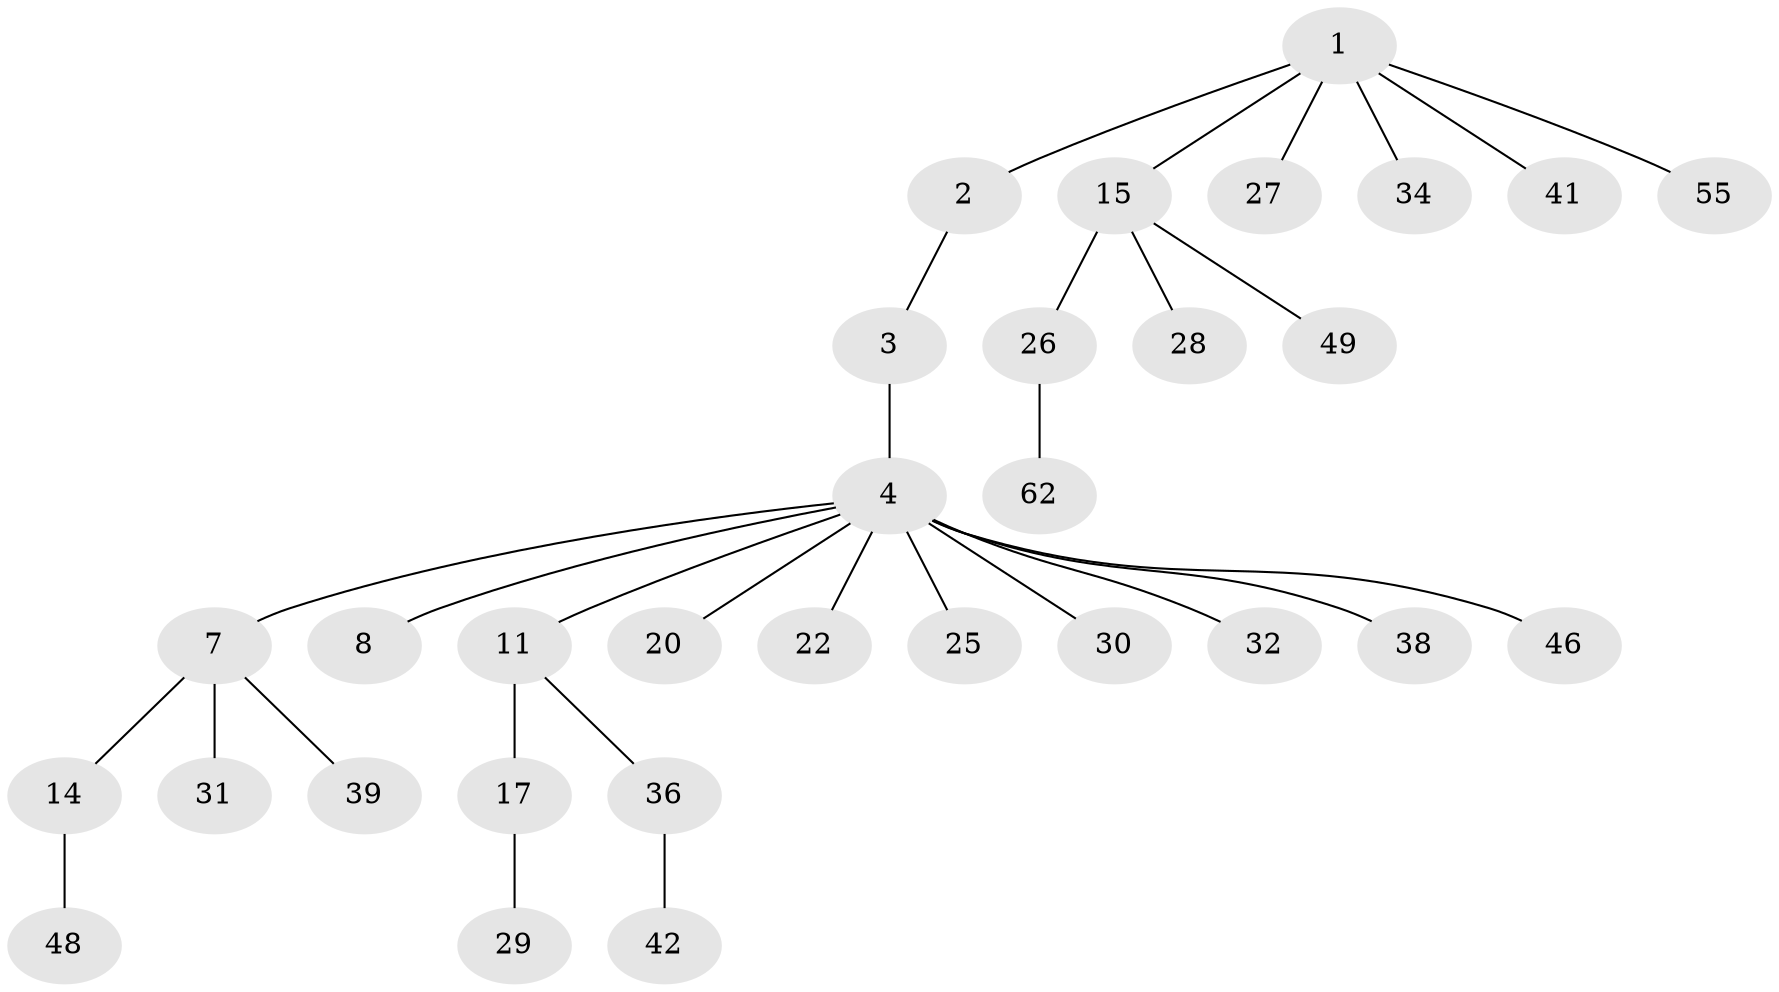 // original degree distribution, {7: 0.015873015873015872, 2: 0.2698412698412698, 6: 0.015873015873015872, 4: 0.047619047619047616, 5: 0.031746031746031744, 3: 0.12698412698412698, 1: 0.49206349206349204}
// Generated by graph-tools (version 1.1) at 2025/15/03/09/25 04:15:26]
// undirected, 31 vertices, 30 edges
graph export_dot {
graph [start="1"]
  node [color=gray90,style=filled];
  1 [super="+21+19"];
  2;
  3;
  4 [super="+5+6"];
  7 [super="+10+9"];
  8 [super="+33+12+13"];
  11 [super="+24+45"];
  14 [super="+58"];
  15 [super="+23"];
  17 [super="+18"];
  20 [super="+53"];
  22;
  25;
  26 [super="+50"];
  27;
  28;
  29 [super="+40+37"];
  30;
  31;
  32;
  34 [super="+35+51"];
  36;
  38;
  39 [super="+43"];
  41 [super="+44+52"];
  42;
  46;
  48;
  49 [super="+61"];
  55;
  62;
  1 -- 2;
  1 -- 15;
  1 -- 27;
  1 -- 41;
  1 -- 55;
  1 -- 34;
  2 -- 3;
  3 -- 4;
  4 -- 7;
  4 -- 8;
  4 -- 25;
  4 -- 20;
  4 -- 38;
  4 -- 22;
  4 -- 32;
  4 -- 30;
  4 -- 11;
  4 -- 46;
  7 -- 31;
  7 -- 39;
  7 -- 14;
  11 -- 17;
  11 -- 36;
  14 -- 48;
  15 -- 26;
  15 -- 49;
  15 -- 28;
  17 -- 29;
  26 -- 62;
  36 -- 42;
}
